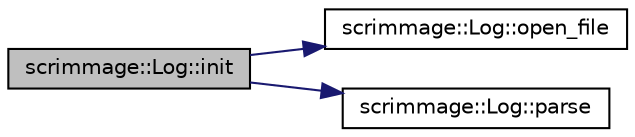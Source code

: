 digraph "scrimmage::Log::init"
{
 // LATEX_PDF_SIZE
  edge [fontname="Helvetica",fontsize="10",labelfontname="Helvetica",labelfontsize="10"];
  node [fontname="Helvetica",fontsize="10",shape=record];
  rankdir="LR";
  Node1 [label="scrimmage::Log::init",height=0.2,width=0.4,color="black", fillcolor="grey75", style="filled", fontcolor="black",tooltip=" "];
  Node1 -> Node2 [color="midnightblue",fontsize="10",style="solid",fontname="Helvetica"];
  Node2 [label="scrimmage::Log::open_file",height=0.2,width=0.4,color="black", fillcolor="white", style="filled",URL="$classscrimmage_1_1Log.html#afeec1f6ac065866ac39b40ed0b00493d",tooltip=" "];
  Node1 -> Node3 [color="midnightblue",fontsize="10",style="solid",fontname="Helvetica"];
  Node3 [label="scrimmage::Log::parse",height=0.2,width=0.4,color="black", fillcolor="white", style="filled",URL="$classscrimmage_1_1Log.html#ab08d79ef0e06305d266c75a73bbd715b",tooltip=" "];
}
